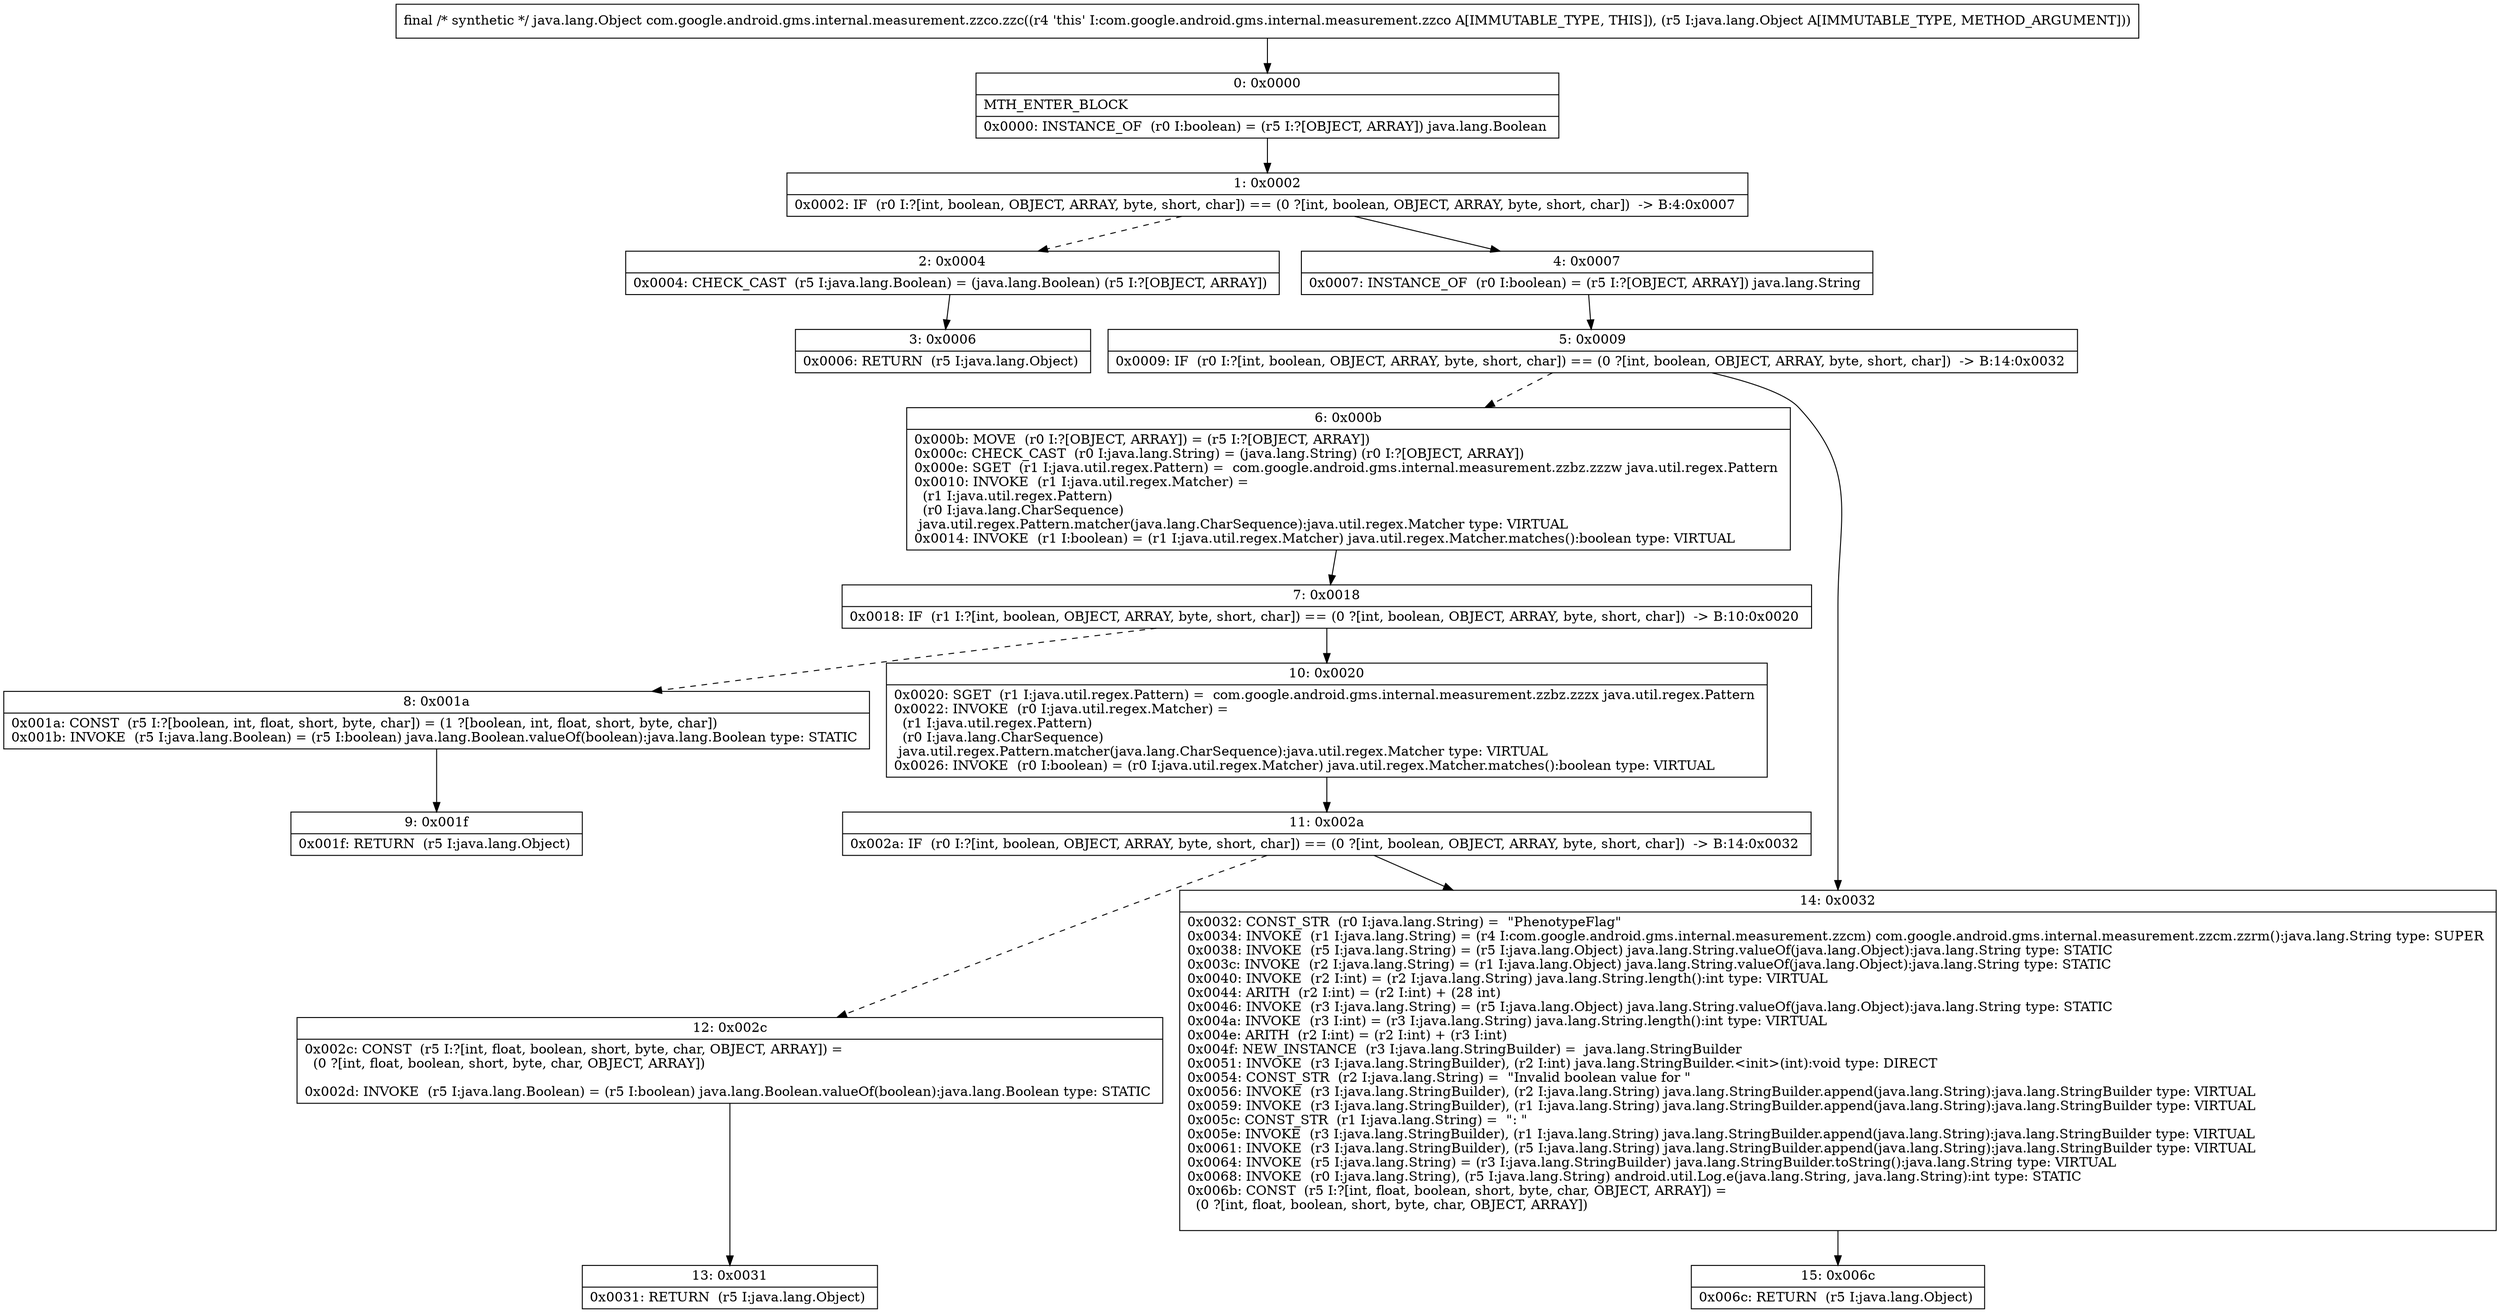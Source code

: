digraph "CFG forcom.google.android.gms.internal.measurement.zzco.zzc(Ljava\/lang\/Object;)Ljava\/lang\/Object;" {
Node_0 [shape=record,label="{0\:\ 0x0000|MTH_ENTER_BLOCK\l|0x0000: INSTANCE_OF  (r0 I:boolean) = (r5 I:?[OBJECT, ARRAY]) java.lang.Boolean \l}"];
Node_1 [shape=record,label="{1\:\ 0x0002|0x0002: IF  (r0 I:?[int, boolean, OBJECT, ARRAY, byte, short, char]) == (0 ?[int, boolean, OBJECT, ARRAY, byte, short, char])  \-\> B:4:0x0007 \l}"];
Node_2 [shape=record,label="{2\:\ 0x0004|0x0004: CHECK_CAST  (r5 I:java.lang.Boolean) = (java.lang.Boolean) (r5 I:?[OBJECT, ARRAY]) \l}"];
Node_3 [shape=record,label="{3\:\ 0x0006|0x0006: RETURN  (r5 I:java.lang.Object) \l}"];
Node_4 [shape=record,label="{4\:\ 0x0007|0x0007: INSTANCE_OF  (r0 I:boolean) = (r5 I:?[OBJECT, ARRAY]) java.lang.String \l}"];
Node_5 [shape=record,label="{5\:\ 0x0009|0x0009: IF  (r0 I:?[int, boolean, OBJECT, ARRAY, byte, short, char]) == (0 ?[int, boolean, OBJECT, ARRAY, byte, short, char])  \-\> B:14:0x0032 \l}"];
Node_6 [shape=record,label="{6\:\ 0x000b|0x000b: MOVE  (r0 I:?[OBJECT, ARRAY]) = (r5 I:?[OBJECT, ARRAY]) \l0x000c: CHECK_CAST  (r0 I:java.lang.String) = (java.lang.String) (r0 I:?[OBJECT, ARRAY]) \l0x000e: SGET  (r1 I:java.util.regex.Pattern) =  com.google.android.gms.internal.measurement.zzbz.zzzw java.util.regex.Pattern \l0x0010: INVOKE  (r1 I:java.util.regex.Matcher) = \l  (r1 I:java.util.regex.Pattern)\l  (r0 I:java.lang.CharSequence)\l java.util.regex.Pattern.matcher(java.lang.CharSequence):java.util.regex.Matcher type: VIRTUAL \l0x0014: INVOKE  (r1 I:boolean) = (r1 I:java.util.regex.Matcher) java.util.regex.Matcher.matches():boolean type: VIRTUAL \l}"];
Node_7 [shape=record,label="{7\:\ 0x0018|0x0018: IF  (r1 I:?[int, boolean, OBJECT, ARRAY, byte, short, char]) == (0 ?[int, boolean, OBJECT, ARRAY, byte, short, char])  \-\> B:10:0x0020 \l}"];
Node_8 [shape=record,label="{8\:\ 0x001a|0x001a: CONST  (r5 I:?[boolean, int, float, short, byte, char]) = (1 ?[boolean, int, float, short, byte, char]) \l0x001b: INVOKE  (r5 I:java.lang.Boolean) = (r5 I:boolean) java.lang.Boolean.valueOf(boolean):java.lang.Boolean type: STATIC \l}"];
Node_9 [shape=record,label="{9\:\ 0x001f|0x001f: RETURN  (r5 I:java.lang.Object) \l}"];
Node_10 [shape=record,label="{10\:\ 0x0020|0x0020: SGET  (r1 I:java.util.regex.Pattern) =  com.google.android.gms.internal.measurement.zzbz.zzzx java.util.regex.Pattern \l0x0022: INVOKE  (r0 I:java.util.regex.Matcher) = \l  (r1 I:java.util.regex.Pattern)\l  (r0 I:java.lang.CharSequence)\l java.util.regex.Pattern.matcher(java.lang.CharSequence):java.util.regex.Matcher type: VIRTUAL \l0x0026: INVOKE  (r0 I:boolean) = (r0 I:java.util.regex.Matcher) java.util.regex.Matcher.matches():boolean type: VIRTUAL \l}"];
Node_11 [shape=record,label="{11\:\ 0x002a|0x002a: IF  (r0 I:?[int, boolean, OBJECT, ARRAY, byte, short, char]) == (0 ?[int, boolean, OBJECT, ARRAY, byte, short, char])  \-\> B:14:0x0032 \l}"];
Node_12 [shape=record,label="{12\:\ 0x002c|0x002c: CONST  (r5 I:?[int, float, boolean, short, byte, char, OBJECT, ARRAY]) = \l  (0 ?[int, float, boolean, short, byte, char, OBJECT, ARRAY])\l \l0x002d: INVOKE  (r5 I:java.lang.Boolean) = (r5 I:boolean) java.lang.Boolean.valueOf(boolean):java.lang.Boolean type: STATIC \l}"];
Node_13 [shape=record,label="{13\:\ 0x0031|0x0031: RETURN  (r5 I:java.lang.Object) \l}"];
Node_14 [shape=record,label="{14\:\ 0x0032|0x0032: CONST_STR  (r0 I:java.lang.String) =  \"PhenotypeFlag\" \l0x0034: INVOKE  (r1 I:java.lang.String) = (r4 I:com.google.android.gms.internal.measurement.zzcm) com.google.android.gms.internal.measurement.zzcm.zzrm():java.lang.String type: SUPER \l0x0038: INVOKE  (r5 I:java.lang.String) = (r5 I:java.lang.Object) java.lang.String.valueOf(java.lang.Object):java.lang.String type: STATIC \l0x003c: INVOKE  (r2 I:java.lang.String) = (r1 I:java.lang.Object) java.lang.String.valueOf(java.lang.Object):java.lang.String type: STATIC \l0x0040: INVOKE  (r2 I:int) = (r2 I:java.lang.String) java.lang.String.length():int type: VIRTUAL \l0x0044: ARITH  (r2 I:int) = (r2 I:int) + (28 int) \l0x0046: INVOKE  (r3 I:java.lang.String) = (r5 I:java.lang.Object) java.lang.String.valueOf(java.lang.Object):java.lang.String type: STATIC \l0x004a: INVOKE  (r3 I:int) = (r3 I:java.lang.String) java.lang.String.length():int type: VIRTUAL \l0x004e: ARITH  (r2 I:int) = (r2 I:int) + (r3 I:int) \l0x004f: NEW_INSTANCE  (r3 I:java.lang.StringBuilder) =  java.lang.StringBuilder \l0x0051: INVOKE  (r3 I:java.lang.StringBuilder), (r2 I:int) java.lang.StringBuilder.\<init\>(int):void type: DIRECT \l0x0054: CONST_STR  (r2 I:java.lang.String) =  \"Invalid boolean value for \" \l0x0056: INVOKE  (r3 I:java.lang.StringBuilder), (r2 I:java.lang.String) java.lang.StringBuilder.append(java.lang.String):java.lang.StringBuilder type: VIRTUAL \l0x0059: INVOKE  (r3 I:java.lang.StringBuilder), (r1 I:java.lang.String) java.lang.StringBuilder.append(java.lang.String):java.lang.StringBuilder type: VIRTUAL \l0x005c: CONST_STR  (r1 I:java.lang.String) =  \": \" \l0x005e: INVOKE  (r3 I:java.lang.StringBuilder), (r1 I:java.lang.String) java.lang.StringBuilder.append(java.lang.String):java.lang.StringBuilder type: VIRTUAL \l0x0061: INVOKE  (r3 I:java.lang.StringBuilder), (r5 I:java.lang.String) java.lang.StringBuilder.append(java.lang.String):java.lang.StringBuilder type: VIRTUAL \l0x0064: INVOKE  (r5 I:java.lang.String) = (r3 I:java.lang.StringBuilder) java.lang.StringBuilder.toString():java.lang.String type: VIRTUAL \l0x0068: INVOKE  (r0 I:java.lang.String), (r5 I:java.lang.String) android.util.Log.e(java.lang.String, java.lang.String):int type: STATIC \l0x006b: CONST  (r5 I:?[int, float, boolean, short, byte, char, OBJECT, ARRAY]) = \l  (0 ?[int, float, boolean, short, byte, char, OBJECT, ARRAY])\l \l}"];
Node_15 [shape=record,label="{15\:\ 0x006c|0x006c: RETURN  (r5 I:java.lang.Object) \l}"];
MethodNode[shape=record,label="{final \/* synthetic *\/ java.lang.Object com.google.android.gms.internal.measurement.zzco.zzc((r4 'this' I:com.google.android.gms.internal.measurement.zzco A[IMMUTABLE_TYPE, THIS]), (r5 I:java.lang.Object A[IMMUTABLE_TYPE, METHOD_ARGUMENT])) }"];
MethodNode -> Node_0;
Node_0 -> Node_1;
Node_1 -> Node_2[style=dashed];
Node_1 -> Node_4;
Node_2 -> Node_3;
Node_4 -> Node_5;
Node_5 -> Node_6[style=dashed];
Node_5 -> Node_14;
Node_6 -> Node_7;
Node_7 -> Node_8[style=dashed];
Node_7 -> Node_10;
Node_8 -> Node_9;
Node_10 -> Node_11;
Node_11 -> Node_12[style=dashed];
Node_11 -> Node_14;
Node_12 -> Node_13;
Node_14 -> Node_15;
}


